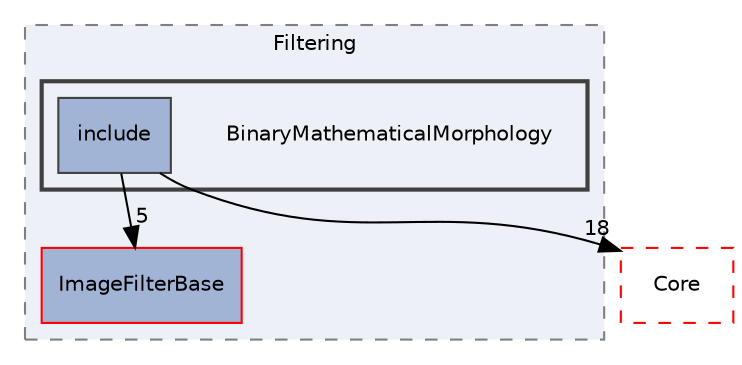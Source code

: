 digraph "BinaryMathematicalMorphology"
{
 // LATEX_PDF_SIZE
  edge [fontname="Helvetica",fontsize="10",labelfontname="Helvetica",labelfontsize="10"];
  node [fontname="Helvetica",fontsize="10",shape=record];
  compound=true
  subgraph clusterdir_6724b11ef9ad676a0a0c31463bff1d93 {
    graph [ bgcolor="#edf0f7", pencolor="grey50", style="filled,dashed,", label="Filtering", fontname="Helvetica", fontsize="10", URL="dir_6724b11ef9ad676a0a0c31463bff1d93.html"]
  dir_a5e0762988512223861a3264c6133bea [shape=box, label="ImageFilterBase", style="filled,", fillcolor="#a2b4d6", color="red", URL="dir_a5e0762988512223861a3264c6133bea.html"];
  subgraph clusterdir_7acd9ad4fe6721b0c22836ea61a4cc00 {
    graph [ bgcolor="#edf0f7", pencolor="grey25", style="filled,bold,", label="", fontname="Helvetica", fontsize="10", URL="dir_7acd9ad4fe6721b0c22836ea61a4cc00.html"]
    dir_7acd9ad4fe6721b0c22836ea61a4cc00 [shape=plaintext, label="BinaryMathematicalMorphology"];
  dir_df405b5af9f1c6a00e7aae9089d6d77d [shape=box, label="include", style="filled,", fillcolor="#a2b4d6", color="grey25", URL="dir_df405b5af9f1c6a00e7aae9089d6d77d.html"];
  }
  }
  dir_cac7f9cecb9aa42a0bd05452dddd8a21 [shape=box, label="Core", style="dashed,", fillcolor="#edf0f7", color="red", URL="dir_cac7f9cecb9aa42a0bd05452dddd8a21.html"];
  dir_df405b5af9f1c6a00e7aae9089d6d77d->dir_a5e0762988512223861a3264c6133bea [headlabel="5", labeldistance=1.5 headhref="dir_000076_000050.html"];
  dir_df405b5af9f1c6a00e7aae9089d6d77d->dir_cac7f9cecb9aa42a0bd05452dddd8a21 [headlabel="18", labeldistance=1.5 headhref="dir_000076_000014.html"];
}
